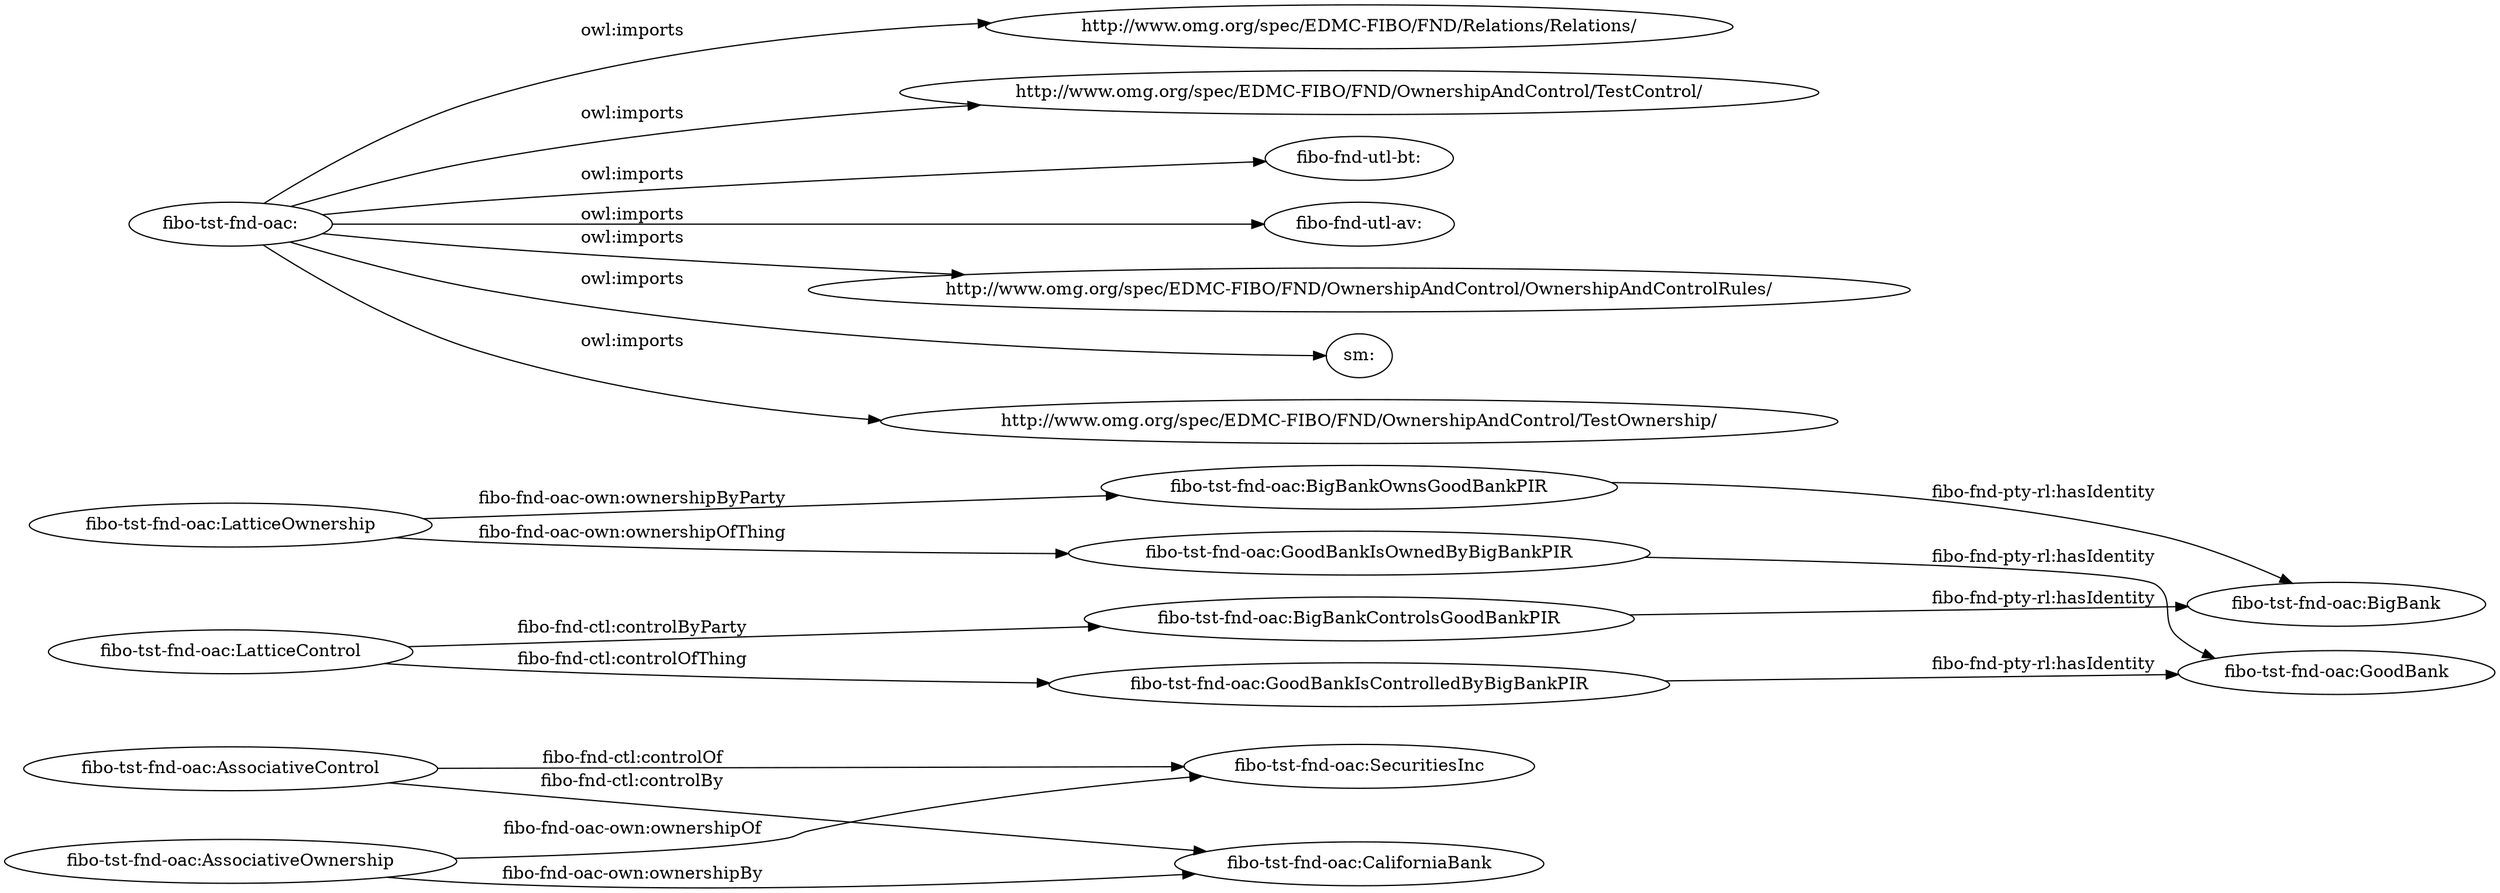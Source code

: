 digraph ar2dtool_diagram { 
rankdir=LR;
size="1501"
	"fibo-tst-fnd-oac:AssociativeControl" -> "fibo-tst-fnd-oac:SecuritiesInc" [ label = "fibo-fnd-ctl:controlOf" ];
	"fibo-tst-fnd-oac:AssociativeControl" -> "fibo-tst-fnd-oac:CaliforniaBank" [ label = "fibo-fnd-ctl:controlBy" ];
	"fibo-tst-fnd-oac:BigBankOwnsGoodBankPIR" -> "fibo-tst-fnd-oac:BigBank" [ label = "fibo-fnd-pty-rl:hasIdentity" ];
	"fibo-tst-fnd-oac:LatticeOwnership" -> "fibo-tst-fnd-oac:GoodBankIsOwnedByBigBankPIR" [ label = "fibo-fnd-oac-own:ownershipOfThing" ];
	"fibo-tst-fnd-oac:LatticeOwnership" -> "fibo-tst-fnd-oac:BigBankOwnsGoodBankPIR" [ label = "fibo-fnd-oac-own:ownershipByParty" ];
	"fibo-tst-fnd-oac:BigBankControlsGoodBankPIR" -> "fibo-tst-fnd-oac:BigBank" [ label = "fibo-fnd-pty-rl:hasIdentity" ];
	"fibo-tst-fnd-oac:GoodBankIsControlledByBigBankPIR" -> "fibo-tst-fnd-oac:GoodBank" [ label = "fibo-fnd-pty-rl:hasIdentity" ];
	"fibo-tst-fnd-oac:" -> "http://www.omg.org/spec/EDMC-FIBO/FND/Relations/Relations/" [ label = "owl:imports" ];
	"fibo-tst-fnd-oac:" -> "http://www.omg.org/spec/EDMC-FIBO/FND/OwnershipAndControl/TestControl/" [ label = "owl:imports" ];
	"fibo-tst-fnd-oac:" -> "fibo-fnd-utl-bt:" [ label = "owl:imports" ];
	"fibo-tst-fnd-oac:" -> "fibo-fnd-utl-av:" [ label = "owl:imports" ];
	"fibo-tst-fnd-oac:" -> "http://www.omg.org/spec/EDMC-FIBO/FND/OwnershipAndControl/OwnershipAndControlRules/" [ label = "owl:imports" ];
	"fibo-tst-fnd-oac:" -> "sm:" [ label = "owl:imports" ];
	"fibo-tst-fnd-oac:" -> "http://www.omg.org/spec/EDMC-FIBO/FND/OwnershipAndControl/TestOwnership/" [ label = "owl:imports" ];
	"fibo-tst-fnd-oac:AssociativeOwnership" -> "fibo-tst-fnd-oac:SecuritiesInc" [ label = "fibo-fnd-oac-own:ownershipOf" ];
	"fibo-tst-fnd-oac:AssociativeOwnership" -> "fibo-tst-fnd-oac:CaliforniaBank" [ label = "fibo-fnd-oac-own:ownershipBy" ];
	"fibo-tst-fnd-oac:GoodBankIsOwnedByBigBankPIR" -> "fibo-tst-fnd-oac:GoodBank" [ label = "fibo-fnd-pty-rl:hasIdentity" ];
	"fibo-tst-fnd-oac:LatticeControl" -> "fibo-tst-fnd-oac:GoodBankIsControlledByBigBankPIR" [ label = "fibo-fnd-ctl:controlOfThing" ];
	"fibo-tst-fnd-oac:LatticeControl" -> "fibo-tst-fnd-oac:BigBankControlsGoodBankPIR" [ label = "fibo-fnd-ctl:controlByParty" ];

}
